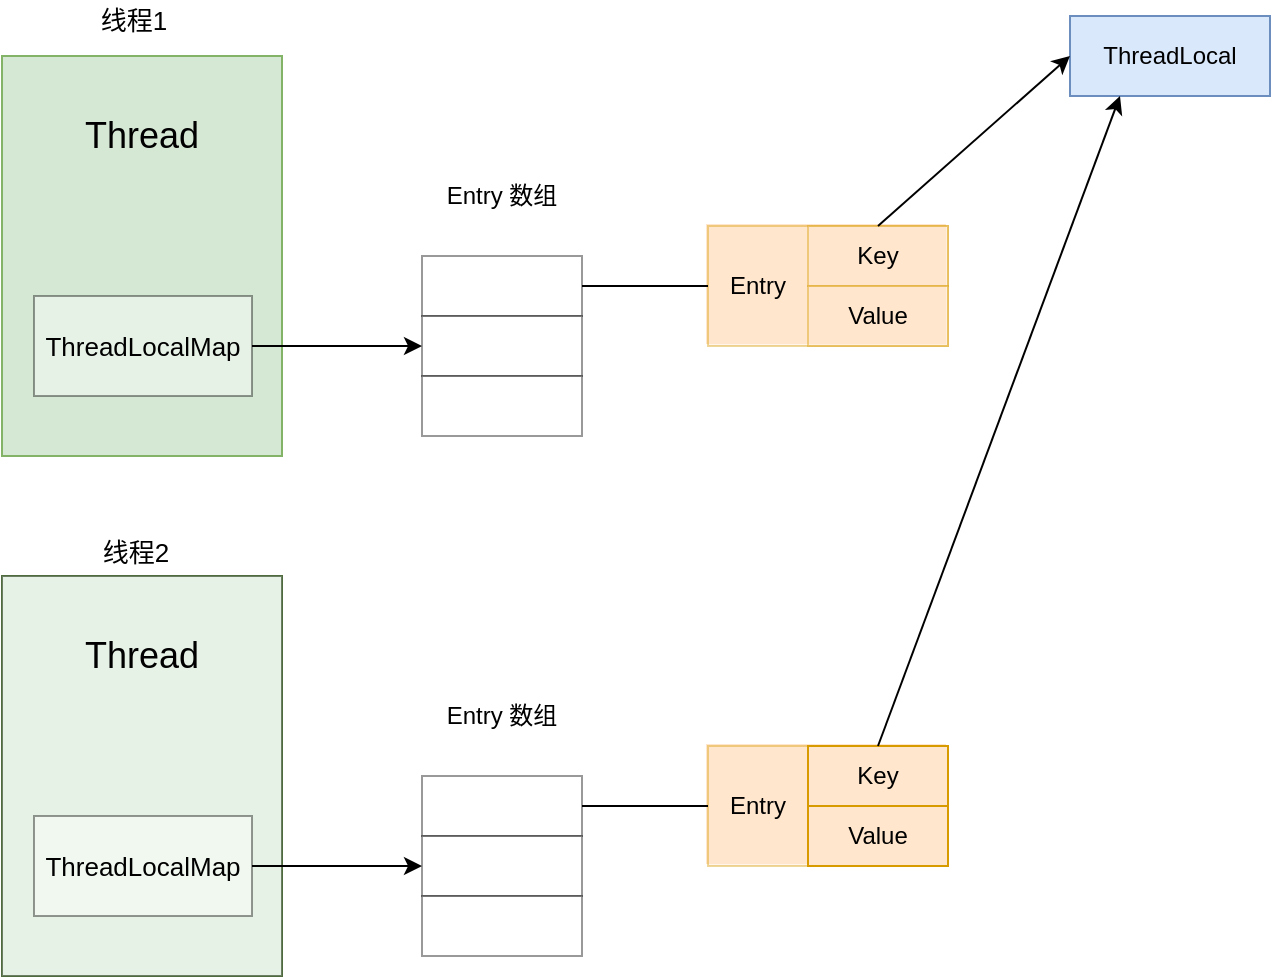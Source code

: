<mxfile version="11.3.1" type="github" pages="1"><diagram id="CKJw3Ei5uYRoG_0o9gur" name="第 1 页"><mxGraphModel dx="946" dy="623" grid="1" gridSize="10" guides="1" tooltips="1" connect="1" arrows="1" fold="1" page="1" pageScale="1" pageWidth="827" pageHeight="1169" math="0" shadow="0"><root><mxCell id="0"/><mxCell id="1" parent="0"/><mxCell id="-qHMhklOqwid-vP0Tb1y-3" value="ThreadLocal" style="rounded=0;whiteSpace=wrap;html=1;labelBackgroundColor=none;fillColor=#dae8fc;strokeColor=#6c8ebf;" parent="1" vertex="1"><mxGeometry x="594" y="70" width="100" height="40" as="geometry"/></mxCell><mxCell id="-qHMhklOqwid-vP0Tb1y-12" value="" style="group;fillColor=#ffe6cc;strokeColor=none;" parent="1" vertex="1" connectable="0"><mxGeometry x="412" y="174" width="120" height="60" as="geometry"/></mxCell><mxCell id="-qHMhklOqwid-vP0Tb1y-8" value="" style="rounded=0;whiteSpace=wrap;html=1;labelBackgroundColor=none;opacity=40;fillColor=#ffe6cc;strokeColor=#d79b00;" parent="-qHMhklOqwid-vP0Tb1y-12" vertex="1"><mxGeometry x="1" y="1" width="120" height="60" as="geometry"/></mxCell><mxCell id="-qHMhklOqwid-vP0Tb1y-9" value="Key" style="rounded=0;whiteSpace=wrap;html=1;labelBackgroundColor=none;opacity=40;fillColor=#ffe6cc;strokeColor=#d79b00;" parent="-qHMhklOqwid-vP0Tb1y-12" vertex="1"><mxGeometry x="51" y="1" width="70" height="30" as="geometry"/></mxCell><mxCell id="-qHMhklOqwid-vP0Tb1y-10" value="Value" style="rounded=0;whiteSpace=wrap;html=1;labelBackgroundColor=none;opacity=40;fillColor=#ffe6cc;strokeColor=#d79b00;" parent="-qHMhklOqwid-vP0Tb1y-12" vertex="1"><mxGeometry x="51" y="31" width="70" height="30" as="geometry"/></mxCell><mxCell id="-qHMhklOqwid-vP0Tb1y-11" value="Entry" style="text;html=1;strokeColor=none;fillColor=#ffe6cc;align=center;verticalAlign=middle;whiteSpace=wrap;rounded=0;labelBackgroundColor=none;opacity=40;" parent="-qHMhklOqwid-vP0Tb1y-12" vertex="1"><mxGeometry x="6" y="21" width="40" height="20" as="geometry"/></mxCell><mxCell id="-qHMhklOqwid-vP0Tb1y-17" value="" style="group" parent="1" vertex="1" connectable="0"><mxGeometry x="60" y="90" width="140" height="200" as="geometry"/></mxCell><mxCell id="-qHMhklOqwid-vP0Tb1y-4" value="" style="rounded=0;whiteSpace=wrap;html=1;labelBackgroundColor=none;fillColor=#d5e8d4;strokeColor=#82b366;" parent="-qHMhklOqwid-vP0Tb1y-17" vertex="1"><mxGeometry width="140" height="200" as="geometry"/></mxCell><mxCell id="-qHMhklOqwid-vP0Tb1y-5" value="&lt;font style=&quot;font-size: 13px&quot;&gt;ThreadLocalMap&lt;/font&gt;" style="rounded=0;whiteSpace=wrap;html=1;labelBackgroundColor=none;opacity=40;" parent="-qHMhklOqwid-vP0Tb1y-17" vertex="1"><mxGeometry x="16" y="120" width="109" height="50" as="geometry"/></mxCell><mxCell id="-qHMhklOqwid-vP0Tb1y-16" value="Thread" style="text;html=1;strokeColor=none;fillColor=none;align=center;verticalAlign=middle;whiteSpace=wrap;rounded=0;labelBackgroundColor=none;opacity=40;fontSize=18;" parent="-qHMhklOqwid-vP0Tb1y-17" vertex="1"><mxGeometry x="35" y="20" width="70" height="40" as="geometry"/></mxCell><mxCell id="-qHMhklOqwid-vP0Tb1y-23" value="" style="endArrow=classic;html=1;exitX=0.5;exitY=0;exitDx=0;exitDy=0;entryX=0;entryY=0.5;entryDx=0;entryDy=0;" parent="1" source="-qHMhklOqwid-vP0Tb1y-9" target="-qHMhklOqwid-vP0Tb1y-3" edge="1"><mxGeometry width="50" height="50" relative="1" as="geometry"><mxPoint x="454" y="120" as="sourcePoint"/><mxPoint x="504" y="70" as="targetPoint"/></mxGeometry></mxCell><mxCell id="-qHMhklOqwid-vP0Tb1y-31" style="edgeStyle=orthogonalEdgeStyle;rounded=0;orthogonalLoop=1;jettySize=auto;html=1;exitX=1;exitY=0.5;exitDx=0;exitDy=0;" parent="1" source="-qHMhklOqwid-vP0Tb1y-5" target="-qHMhklOqwid-vP0Tb1y-29" edge="1"><mxGeometry relative="1" as="geometry"/></mxCell><mxCell id="-qHMhklOqwid-vP0Tb1y-32" value="" style="group" parent="1" vertex="1" connectable="0"><mxGeometry x="270" y="190" width="80" height="90" as="geometry"/></mxCell><mxCell id="-qHMhklOqwid-vP0Tb1y-28" value="" style="rounded=0;whiteSpace=wrap;html=1;labelBackgroundColor=none;opacity=40;" parent="-qHMhklOqwid-vP0Tb1y-32" vertex="1"><mxGeometry width="80" height="30" as="geometry"/></mxCell><mxCell id="-qHMhklOqwid-vP0Tb1y-29" value="" style="rounded=0;whiteSpace=wrap;html=1;labelBackgroundColor=none;opacity=40;" parent="-qHMhklOqwid-vP0Tb1y-32" vertex="1"><mxGeometry y="30" width="80" height="30" as="geometry"/></mxCell><mxCell id="-qHMhklOqwid-vP0Tb1y-30" value="" style="rounded=0;whiteSpace=wrap;html=1;labelBackgroundColor=none;opacity=40;" parent="-qHMhklOqwid-vP0Tb1y-32" vertex="1"><mxGeometry y="60" width="80" height="30" as="geometry"/></mxCell><mxCell id="-qHMhklOqwid-vP0Tb1y-33" style="edgeStyle=orthogonalEdgeStyle;rounded=0;orthogonalLoop=1;jettySize=auto;html=1;exitX=1;exitY=0.5;exitDx=0;exitDy=0;entryX=0;entryY=0.5;entryDx=0;entryDy=0;endArrow=none;endFill=0;" parent="1" source="-qHMhklOqwid-vP0Tb1y-28" target="-qHMhklOqwid-vP0Tb1y-8" edge="1"><mxGeometry relative="1" as="geometry"/></mxCell><mxCell id="-qHMhklOqwid-vP0Tb1y-34" value="Entry 数组" style="text;html=1;strokeColor=none;fillColor=none;align=center;verticalAlign=middle;whiteSpace=wrap;rounded=0;labelBackgroundColor=none;opacity=40;" parent="1" vertex="1"><mxGeometry x="280" y="150" width="60" height="20" as="geometry"/></mxCell><mxCell id="3jpfYjyKjK0w6xJJo8TQ-18" value="" style="group;fillColor=#ffe6cc;strokeColor=none;" parent="1" vertex="1" connectable="0"><mxGeometry x="412" y="434" width="120" height="60" as="geometry"/></mxCell><mxCell id="3jpfYjyKjK0w6xJJo8TQ-19" value="" style="rounded=0;whiteSpace=wrap;html=1;labelBackgroundColor=none;opacity=40;fillColor=#ffe6cc;strokeColor=#d79b00;" parent="3jpfYjyKjK0w6xJJo8TQ-18" vertex="1"><mxGeometry x="1" y="1" width="120" height="60" as="geometry"/></mxCell><mxCell id="3jpfYjyKjK0w6xJJo8TQ-20" value="Key" style="rounded=0;whiteSpace=wrap;html=1;labelBackgroundColor=none;fillColor=#ffe6cc;strokeColor=#d79b00;" parent="3jpfYjyKjK0w6xJJo8TQ-18" vertex="1"><mxGeometry x="51" y="1" width="70" height="30" as="geometry"/></mxCell><mxCell id="3jpfYjyKjK0w6xJJo8TQ-21" value="Value" style="rounded=0;whiteSpace=wrap;html=1;labelBackgroundColor=none;fillColor=#ffe6cc;strokeColor=#d79b00;" parent="3jpfYjyKjK0w6xJJo8TQ-18" vertex="1"><mxGeometry x="51" y="31" width="70" height="30" as="geometry"/></mxCell><mxCell id="3jpfYjyKjK0w6xJJo8TQ-22" value="Entry" style="text;html=1;strokeColor=none;fillColor=none;align=center;verticalAlign=middle;whiteSpace=wrap;rounded=0;labelBackgroundColor=none;opacity=40;" parent="3jpfYjyKjK0w6xJJo8TQ-18" vertex="1"><mxGeometry x="6" y="21" width="40" height="20" as="geometry"/></mxCell><mxCell id="3jpfYjyKjK0w6xJJo8TQ-23" value="" style="group;fillColor=#d5e8d4;strokeColor=#82b366;" parent="1" vertex="1" connectable="0"><mxGeometry x="60" y="350" width="140" height="200" as="geometry"/></mxCell><mxCell id="3jpfYjyKjK0w6xJJo8TQ-24" value="" style="rounded=0;whiteSpace=wrap;html=1;labelBackgroundColor=none;opacity=40;" parent="3jpfYjyKjK0w6xJJo8TQ-23" vertex="1"><mxGeometry width="140" height="200" as="geometry"/></mxCell><mxCell id="3jpfYjyKjK0w6xJJo8TQ-25" value="&lt;font style=&quot;font-size: 13px&quot;&gt;ThreadLocalMap&lt;/font&gt;" style="rounded=0;whiteSpace=wrap;html=1;labelBackgroundColor=none;opacity=40;" parent="3jpfYjyKjK0w6xJJo8TQ-23" vertex="1"><mxGeometry x="16" y="120" width="109" height="50" as="geometry"/></mxCell><mxCell id="3jpfYjyKjK0w6xJJo8TQ-26" value="Thread" style="text;html=1;strokeColor=none;fillColor=none;align=center;verticalAlign=middle;whiteSpace=wrap;rounded=0;labelBackgroundColor=none;opacity=40;fontSize=18;" parent="3jpfYjyKjK0w6xJJo8TQ-23" vertex="1"><mxGeometry x="35" y="20" width="70" height="40" as="geometry"/></mxCell><mxCell id="3jpfYjyKjK0w6xJJo8TQ-27" value="" style="endArrow=classic;html=1;exitX=0.5;exitY=0;exitDx=0;exitDy=0;entryX=0.25;entryY=1;entryDx=0;entryDy=0;" parent="1" source="3jpfYjyKjK0w6xJJo8TQ-20" target="-qHMhklOqwid-vP0Tb1y-3" edge="1"><mxGeometry width="50" height="50" relative="1" as="geometry"><mxPoint x="454" y="380" as="sourcePoint"/><mxPoint x="594" y="350" as="targetPoint"/></mxGeometry></mxCell><mxCell id="3jpfYjyKjK0w6xJJo8TQ-28" style="edgeStyle=orthogonalEdgeStyle;rounded=0;orthogonalLoop=1;jettySize=auto;html=1;exitX=1;exitY=0.5;exitDx=0;exitDy=0;" parent="1" source="3jpfYjyKjK0w6xJJo8TQ-25" target="3jpfYjyKjK0w6xJJo8TQ-31" edge="1"><mxGeometry relative="1" as="geometry"/></mxCell><mxCell id="3jpfYjyKjK0w6xJJo8TQ-29" value="" style="group" parent="1" vertex="1" connectable="0"><mxGeometry x="270" y="450" width="80" height="90" as="geometry"/></mxCell><mxCell id="3jpfYjyKjK0w6xJJo8TQ-30" value="" style="rounded=0;whiteSpace=wrap;html=1;labelBackgroundColor=none;opacity=40;" parent="3jpfYjyKjK0w6xJJo8TQ-29" vertex="1"><mxGeometry width="80" height="30" as="geometry"/></mxCell><mxCell id="3jpfYjyKjK0w6xJJo8TQ-31" value="" style="rounded=0;whiteSpace=wrap;html=1;labelBackgroundColor=none;opacity=40;" parent="3jpfYjyKjK0w6xJJo8TQ-29" vertex="1"><mxGeometry y="30" width="80" height="30" as="geometry"/></mxCell><mxCell id="3jpfYjyKjK0w6xJJo8TQ-32" value="" style="rounded=0;whiteSpace=wrap;html=1;labelBackgroundColor=none;opacity=40;" parent="3jpfYjyKjK0w6xJJo8TQ-29" vertex="1"><mxGeometry y="60" width="80" height="30" as="geometry"/></mxCell><mxCell id="3jpfYjyKjK0w6xJJo8TQ-33" style="edgeStyle=orthogonalEdgeStyle;rounded=0;orthogonalLoop=1;jettySize=auto;html=1;exitX=1;exitY=0.5;exitDx=0;exitDy=0;entryX=0;entryY=0.5;entryDx=0;entryDy=0;endArrow=none;endFill=0;" parent="1" source="3jpfYjyKjK0w6xJJo8TQ-30" target="3jpfYjyKjK0w6xJJo8TQ-19" edge="1"><mxGeometry relative="1" as="geometry"/></mxCell><mxCell id="3jpfYjyKjK0w6xJJo8TQ-34" value="Entry 数组" style="text;html=1;strokeColor=none;fillColor=none;align=center;verticalAlign=middle;whiteSpace=wrap;rounded=0;labelBackgroundColor=none;opacity=40;" parent="1" vertex="1"><mxGeometry x="280" y="410" width="60" height="20" as="geometry"/></mxCell><mxCell id="3jpfYjyKjK0w6xJJo8TQ-35" value="线程1" style="text;html=1;strokeColor=none;fillColor=none;align=center;verticalAlign=middle;whiteSpace=wrap;rounded=0;fontSize=13;" parent="1" vertex="1"><mxGeometry x="106" y="62" width="40" height="20" as="geometry"/></mxCell><mxCell id="3jpfYjyKjK0w6xJJo8TQ-36" value="线程2" style="text;html=1;strokeColor=none;fillColor=none;align=center;verticalAlign=middle;whiteSpace=wrap;rounded=0;fontSize=13;" parent="1" vertex="1"><mxGeometry x="107" y="328" width="40" height="20" as="geometry"/></mxCell></root></mxGraphModel></diagram></mxfile>